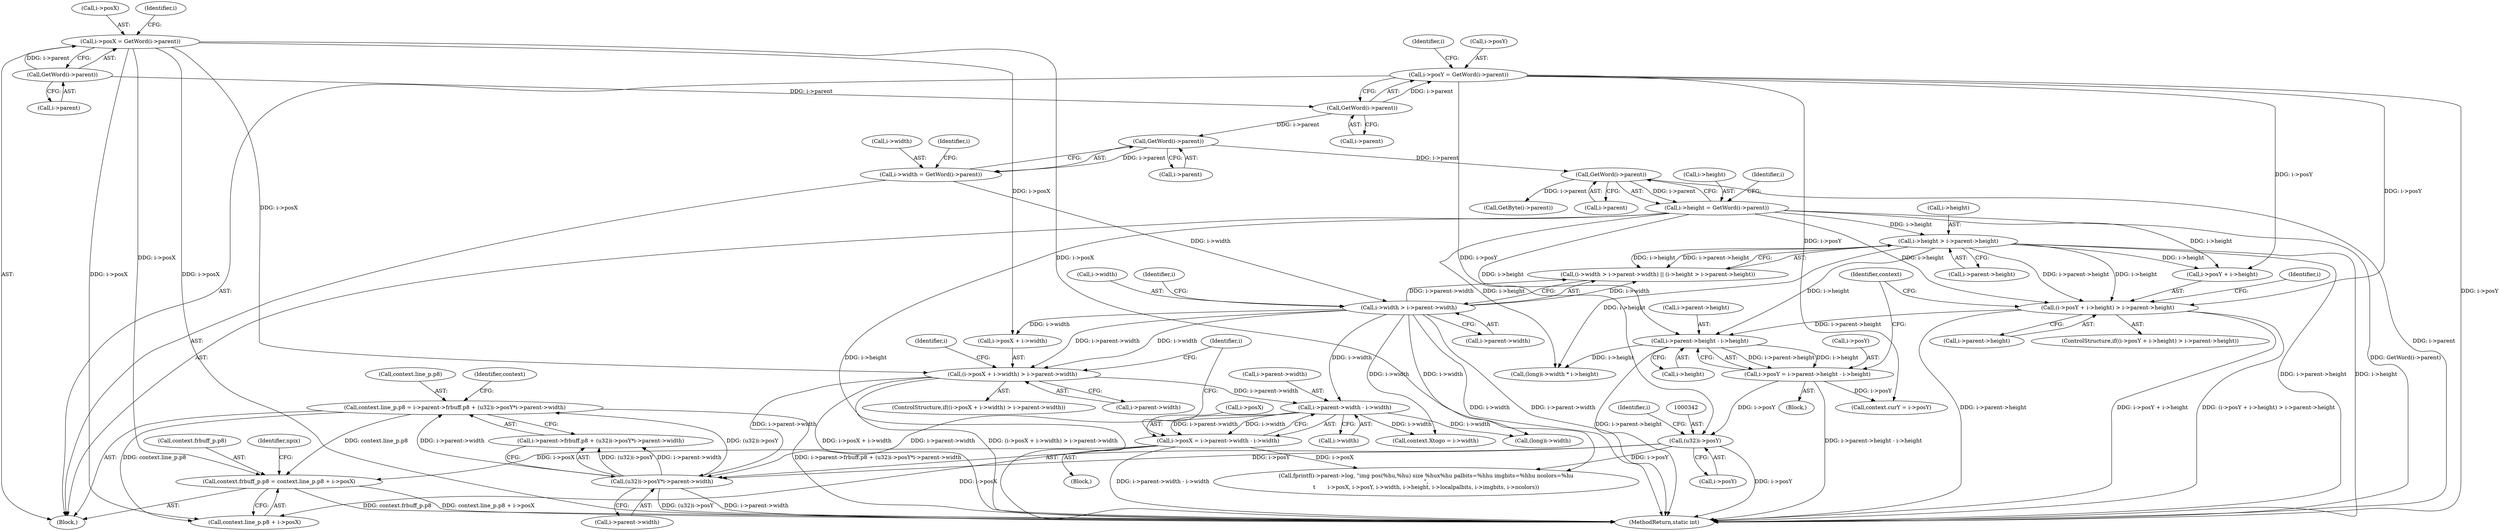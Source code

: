 digraph "0_ngiflib_cf429e0a2fe26b5f01ce0c8e9b79432e94509b6e@integer" {
"1000351" [label="(Call,context.frbuff_p.p8 = context.line_p.p8 + i->posX)"];
"1000326" [label="(Call,context.line_p.p8 = i->parent->frbuff.p8 + (u32)i->posY*i->parent->width)"];
"1000340" [label="(Call,(u32)i->posY*i->parent->width)"];
"1000341" [label="(Call,(u32)i->posY)"];
"1000299" [label="(Call,i->posY = i->parent->height - i->height)"];
"1000303" [label="(Call,i->parent->height - i->height)"];
"1000272" [label="(Call,(i->posY + i->height) > i->parent->height)"];
"1000169" [label="(Call,i->posY = GetWord(i->parent))"];
"1000173" [label="(Call,GetWord(i->parent))"];
"1000165" [label="(Call,GetWord(i->parent))"];
"1000185" [label="(Call,i->height = GetWord(i->parent))"];
"1000189" [label="(Call,GetWord(i->parent))"];
"1000181" [label="(Call,GetWord(i->parent))"];
"1000204" [label="(Call,i->height > i->parent->height)"];
"1000231" [label="(Call,(i->posX + i->width) > i->parent->width)"];
"1000161" [label="(Call,i->posX = GetWord(i->parent))"];
"1000195" [label="(Call,i->width > i->parent->width)"];
"1000177" [label="(Call,i->width = GetWord(i->parent))"];
"1000262" [label="(Call,i->parent->width - i->width)"];
"1000258" [label="(Call,i->posX = i->parent->width - i->width)"];
"1000300" [label="(Call,i->posY)"];
"1000936" [label="(MethodReturn,static int)"];
"1000309" [label="(Call,i->height)"];
"1000165" [label="(Call,GetWord(i->parent))"];
"1000275" [label="(Identifier,i)"];
"1000289" [label="(Identifier,i)"];
"1000174" [label="(Call,i->parent)"];
"1000170" [label="(Call,i->posY)"];
"1000319" [label="(Call,context.curY = i->posY)"];
"1000369" [label="(Call,(long)i->width)"];
"1000327" [label="(Call,context.line_p.p8)"];
"1000166" [label="(Call,i->parent)"];
"1000258" [label="(Call,i->posX = i->parent->width - i->width)"];
"1000285" [label="(Block,)"];
"1000130" [label="(Block,)"];
"1000341" [label="(Call,(u32)i->posY)"];
"1000343" [label="(Call,i->posY)"];
"1000340" [label="(Call,(u32)i->posY*i->parent->width)"];
"1000326" [label="(Call,context.line_p.p8 = i->parent->frbuff.p8 + (u32)i->posY*i->parent->width)"];
"1000186" [label="(Call,i->height)"];
"1000206" [label="(Identifier,i)"];
"1000348" [label="(Identifier,i)"];
"1000368" [label="(Call,(long)i->width * i->height)"];
"1000231" [label="(Call,(i->posX + i->width) > i->parent->width)"];
"1000271" [label="(ControlStructure,if((i->posY + i->height) > i->parent->height))"];
"1000208" [label="(Call,i->parent->height)"];
"1000248" [label="(Identifier,i)"];
"1000199" [label="(Call,i->parent->width)"];
"1000194" [label="(Call,(i->width > i->parent->width) || (i->height > i->parent->height))"];
"1000205" [label="(Call,i->height)"];
"1000280" [label="(Call,i->parent->height)"];
"1000189" [label="(Call,GetWord(i->parent))"];
"1000197" [label="(Identifier,i)"];
"1000190" [label="(Call,i->parent)"];
"1000178" [label="(Call,i->width)"];
"1000162" [label="(Call,i->posX)"];
"1000173" [label="(Call,GetWord(i->parent))"];
"1000169" [label="(Call,i->posY = GetWord(i->parent))"];
"1000312" [label="(Call,context.Xtogo = i->width)"];
"1000354" [label="(Identifier,context)"];
"1000195" [label="(Call,i->width > i->parent->width)"];
"1000352" [label="(Call,context.frbuff_p.p8)"];
"1000187" [label="(Identifier,i)"];
"1000299" [label="(Call,i->posY = i->parent->height - i->height)"];
"1000272" [label="(Call,(i->posY + i->height) > i->parent->height)"];
"1000185" [label="(Call,i->height = GetWord(i->parent))"];
"1000177" [label="(Call,i->width = GetWord(i->parent))"];
"1000182" [label="(Call,i->parent)"];
"1000232" [label="(Call,i->posX + i->width)"];
"1000171" [label="(Identifier,i)"];
"1000581" [label="(Call,fprintf(i->parent->log, \"img pos(%hu,%hu) size %hux%hu palbits=%hhu imgbits=%hhu ncolors=%hu\n\",\n\t       i->posX, i->posY, i->width, i->height, i->localpalbits, i->imgbits, i->ncolors))"];
"1000204" [label="(Call,i->height > i->parent->height)"];
"1000314" [label="(Identifier,context)"];
"1000273" [label="(Call,i->posY + i->height)"];
"1000230" [label="(ControlStructure,if((i->posX + i->width) > i->parent->width))"];
"1000262" [label="(Call,i->parent->width - i->width)"];
"1000332" [label="(Call,i->parent->frbuff.p8 + (u32)i->posY*i->parent->width)"];
"1000357" [label="(Call,context.line_p.p8 + i->posX)"];
"1000379" [label="(Call,GetByte(i->parent))"];
"1000268" [label="(Call,i->width)"];
"1000259" [label="(Call,i->posX)"];
"1000181" [label="(Call,GetWord(i->parent))"];
"1000346" [label="(Call,i->parent->width)"];
"1000367" [label="(Identifier,npix)"];
"1000304" [label="(Call,i->parent->height)"];
"1000196" [label="(Call,i->width)"];
"1000179" [label="(Identifier,i)"];
"1000244" [label="(Block,)"];
"1000351" [label="(Call,context.frbuff_p.p8 = context.line_p.p8 + i->posX)"];
"1000263" [label="(Call,i->parent->width)"];
"1000303" [label="(Call,i->parent->height - i->height)"];
"1000239" [label="(Call,i->parent->width)"];
"1000161" [label="(Call,i->posX = GetWord(i->parent))"];
"1000351" -> "1000130"  [label="AST: "];
"1000351" -> "1000357"  [label="CFG: "];
"1000352" -> "1000351"  [label="AST: "];
"1000357" -> "1000351"  [label="AST: "];
"1000367" -> "1000351"  [label="CFG: "];
"1000351" -> "1000936"  [label="DDG: context.line_p.p8 + i->posX"];
"1000351" -> "1000936"  [label="DDG: context.frbuff_p.p8"];
"1000326" -> "1000351"  [label="DDG: context.line_p.p8"];
"1000258" -> "1000351"  [label="DDG: i->posX"];
"1000161" -> "1000351"  [label="DDG: i->posX"];
"1000326" -> "1000130"  [label="AST: "];
"1000326" -> "1000332"  [label="CFG: "];
"1000327" -> "1000326"  [label="AST: "];
"1000332" -> "1000326"  [label="AST: "];
"1000354" -> "1000326"  [label="CFG: "];
"1000326" -> "1000936"  [label="DDG: i->parent->frbuff.p8 + (u32)i->posY*i->parent->width"];
"1000340" -> "1000326"  [label="DDG: (u32)i->posY"];
"1000340" -> "1000326"  [label="DDG: i->parent->width"];
"1000326" -> "1000357"  [label="DDG: context.line_p.p8"];
"1000340" -> "1000332"  [label="AST: "];
"1000340" -> "1000346"  [label="CFG: "];
"1000341" -> "1000340"  [label="AST: "];
"1000346" -> "1000340"  [label="AST: "];
"1000332" -> "1000340"  [label="CFG: "];
"1000340" -> "1000936"  [label="DDG: i->parent->width"];
"1000340" -> "1000936"  [label="DDG: (u32)i->posY"];
"1000340" -> "1000332"  [label="DDG: (u32)i->posY"];
"1000340" -> "1000332"  [label="DDG: i->parent->width"];
"1000341" -> "1000340"  [label="DDG: i->posY"];
"1000231" -> "1000340"  [label="DDG: i->parent->width"];
"1000262" -> "1000340"  [label="DDG: i->parent->width"];
"1000341" -> "1000343"  [label="CFG: "];
"1000342" -> "1000341"  [label="AST: "];
"1000343" -> "1000341"  [label="AST: "];
"1000348" -> "1000341"  [label="CFG: "];
"1000341" -> "1000936"  [label="DDG: i->posY"];
"1000299" -> "1000341"  [label="DDG: i->posY"];
"1000169" -> "1000341"  [label="DDG: i->posY"];
"1000341" -> "1000581"  [label="DDG: i->posY"];
"1000299" -> "1000285"  [label="AST: "];
"1000299" -> "1000303"  [label="CFG: "];
"1000300" -> "1000299"  [label="AST: "];
"1000303" -> "1000299"  [label="AST: "];
"1000314" -> "1000299"  [label="CFG: "];
"1000299" -> "1000936"  [label="DDG: i->parent->height - i->height"];
"1000303" -> "1000299"  [label="DDG: i->parent->height"];
"1000303" -> "1000299"  [label="DDG: i->height"];
"1000299" -> "1000319"  [label="DDG: i->posY"];
"1000303" -> "1000309"  [label="CFG: "];
"1000304" -> "1000303"  [label="AST: "];
"1000309" -> "1000303"  [label="AST: "];
"1000303" -> "1000936"  [label="DDG: i->parent->height"];
"1000272" -> "1000303"  [label="DDG: i->parent->height"];
"1000185" -> "1000303"  [label="DDG: i->height"];
"1000204" -> "1000303"  [label="DDG: i->height"];
"1000303" -> "1000368"  [label="DDG: i->height"];
"1000272" -> "1000271"  [label="AST: "];
"1000272" -> "1000280"  [label="CFG: "];
"1000273" -> "1000272"  [label="AST: "];
"1000280" -> "1000272"  [label="AST: "];
"1000289" -> "1000272"  [label="CFG: "];
"1000314" -> "1000272"  [label="CFG: "];
"1000272" -> "1000936"  [label="DDG: i->parent->height"];
"1000272" -> "1000936"  [label="DDG: i->posY + i->height"];
"1000272" -> "1000936"  [label="DDG: (i->posY + i->height) > i->parent->height"];
"1000169" -> "1000272"  [label="DDG: i->posY"];
"1000185" -> "1000272"  [label="DDG: i->height"];
"1000204" -> "1000272"  [label="DDG: i->height"];
"1000204" -> "1000272"  [label="DDG: i->parent->height"];
"1000169" -> "1000130"  [label="AST: "];
"1000169" -> "1000173"  [label="CFG: "];
"1000170" -> "1000169"  [label="AST: "];
"1000173" -> "1000169"  [label="AST: "];
"1000179" -> "1000169"  [label="CFG: "];
"1000169" -> "1000936"  [label="DDG: i->posY"];
"1000173" -> "1000169"  [label="DDG: i->parent"];
"1000169" -> "1000273"  [label="DDG: i->posY"];
"1000169" -> "1000319"  [label="DDG: i->posY"];
"1000173" -> "1000174"  [label="CFG: "];
"1000174" -> "1000173"  [label="AST: "];
"1000165" -> "1000173"  [label="DDG: i->parent"];
"1000173" -> "1000181"  [label="DDG: i->parent"];
"1000165" -> "1000161"  [label="AST: "];
"1000165" -> "1000166"  [label="CFG: "];
"1000166" -> "1000165"  [label="AST: "];
"1000161" -> "1000165"  [label="CFG: "];
"1000165" -> "1000161"  [label="DDG: i->parent"];
"1000185" -> "1000130"  [label="AST: "];
"1000185" -> "1000189"  [label="CFG: "];
"1000186" -> "1000185"  [label="AST: "];
"1000189" -> "1000185"  [label="AST: "];
"1000197" -> "1000185"  [label="CFG: "];
"1000185" -> "1000936"  [label="DDG: i->height"];
"1000185" -> "1000936"  [label="DDG: GetWord(i->parent)"];
"1000189" -> "1000185"  [label="DDG: i->parent"];
"1000185" -> "1000204"  [label="DDG: i->height"];
"1000185" -> "1000273"  [label="DDG: i->height"];
"1000185" -> "1000368"  [label="DDG: i->height"];
"1000189" -> "1000190"  [label="CFG: "];
"1000190" -> "1000189"  [label="AST: "];
"1000189" -> "1000936"  [label="DDG: i->parent"];
"1000181" -> "1000189"  [label="DDG: i->parent"];
"1000189" -> "1000379"  [label="DDG: i->parent"];
"1000181" -> "1000177"  [label="AST: "];
"1000181" -> "1000182"  [label="CFG: "];
"1000182" -> "1000181"  [label="AST: "];
"1000177" -> "1000181"  [label="CFG: "];
"1000181" -> "1000177"  [label="DDG: i->parent"];
"1000204" -> "1000194"  [label="AST: "];
"1000204" -> "1000208"  [label="CFG: "];
"1000205" -> "1000204"  [label="AST: "];
"1000208" -> "1000204"  [label="AST: "];
"1000194" -> "1000204"  [label="CFG: "];
"1000204" -> "1000936"  [label="DDG: i->parent->height"];
"1000204" -> "1000936"  [label="DDG: i->height"];
"1000204" -> "1000194"  [label="DDG: i->height"];
"1000204" -> "1000194"  [label="DDG: i->parent->height"];
"1000204" -> "1000273"  [label="DDG: i->height"];
"1000204" -> "1000368"  [label="DDG: i->height"];
"1000231" -> "1000230"  [label="AST: "];
"1000231" -> "1000239"  [label="CFG: "];
"1000232" -> "1000231"  [label="AST: "];
"1000239" -> "1000231"  [label="AST: "];
"1000248" -> "1000231"  [label="CFG: "];
"1000275" -> "1000231"  [label="CFG: "];
"1000231" -> "1000936"  [label="DDG: (i->posX + i->width) > i->parent->width"];
"1000231" -> "1000936"  [label="DDG: i->posX + i->width"];
"1000161" -> "1000231"  [label="DDG: i->posX"];
"1000195" -> "1000231"  [label="DDG: i->width"];
"1000195" -> "1000231"  [label="DDG: i->parent->width"];
"1000231" -> "1000262"  [label="DDG: i->parent->width"];
"1000161" -> "1000130"  [label="AST: "];
"1000162" -> "1000161"  [label="AST: "];
"1000171" -> "1000161"  [label="CFG: "];
"1000161" -> "1000936"  [label="DDG: i->posX"];
"1000161" -> "1000232"  [label="DDG: i->posX"];
"1000161" -> "1000357"  [label="DDG: i->posX"];
"1000161" -> "1000581"  [label="DDG: i->posX"];
"1000195" -> "1000194"  [label="AST: "];
"1000195" -> "1000199"  [label="CFG: "];
"1000196" -> "1000195"  [label="AST: "];
"1000199" -> "1000195"  [label="AST: "];
"1000206" -> "1000195"  [label="CFG: "];
"1000194" -> "1000195"  [label="CFG: "];
"1000195" -> "1000936"  [label="DDG: i->parent->width"];
"1000195" -> "1000936"  [label="DDG: i->width"];
"1000195" -> "1000194"  [label="DDG: i->width"];
"1000195" -> "1000194"  [label="DDG: i->parent->width"];
"1000177" -> "1000195"  [label="DDG: i->width"];
"1000195" -> "1000232"  [label="DDG: i->width"];
"1000195" -> "1000262"  [label="DDG: i->width"];
"1000195" -> "1000312"  [label="DDG: i->width"];
"1000195" -> "1000369"  [label="DDG: i->width"];
"1000177" -> "1000130"  [label="AST: "];
"1000178" -> "1000177"  [label="AST: "];
"1000187" -> "1000177"  [label="CFG: "];
"1000262" -> "1000258"  [label="AST: "];
"1000262" -> "1000268"  [label="CFG: "];
"1000263" -> "1000262"  [label="AST: "];
"1000268" -> "1000262"  [label="AST: "];
"1000258" -> "1000262"  [label="CFG: "];
"1000262" -> "1000258"  [label="DDG: i->parent->width"];
"1000262" -> "1000258"  [label="DDG: i->width"];
"1000262" -> "1000312"  [label="DDG: i->width"];
"1000262" -> "1000369"  [label="DDG: i->width"];
"1000258" -> "1000244"  [label="AST: "];
"1000259" -> "1000258"  [label="AST: "];
"1000275" -> "1000258"  [label="CFG: "];
"1000258" -> "1000936"  [label="DDG: i->parent->width - i->width"];
"1000258" -> "1000357"  [label="DDG: i->posX"];
"1000258" -> "1000581"  [label="DDG: i->posX"];
}
